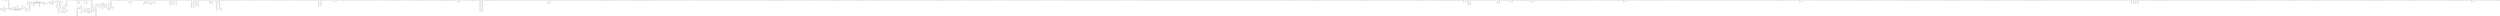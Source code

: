 digraph adj {
graph [k=96]
edge [d=-95]
"12+" [l=120]
"12-" [l=120]
"23+" [l=142]
"23-" [l=142]
"26+" [l=1054]
"26-" [l=1054]
"51+" [l=119]
"51-" [l=119]
"70+" [l=103]
"70-" [l=103]
"112+" [l=4288]
"112-" [l=4288]
"125+" [l=110]
"125-" [l=110]
"136+" [l=8769]
"136-" [l=8769]
"155+" [l=7891]
"155-" [l=7891]
"166+" [l=507]
"166-" [l=507]
"205+" [l=177]
"205-" [l=177]
"207+" [l=161]
"207-" [l=161]
"232+" [l=153]
"232-" [l=153]
"233+" [l=172]
"233-" [l=172]
"237+" [l=13663]
"237-" [l=13663]
"241+" [l=132]
"241-" [l=132]
"267+" [l=2128]
"267-" [l=2128]
"292+" [l=1114]
"292-" [l=1114]
"321+" [l=182]
"321-" [l=182]
"339+" [l=3502]
"339-" [l=3502]
"360+" [l=128]
"360-" [l=128]
"361+" [l=191]
"361-" [l=191]
"363+" [l=217]
"363-" [l=217]
"367+" [l=129]
"367-" [l=129]
"402+" [l=104]
"402-" [l=104]
"419+" [l=128]
"419-" [l=128]
"437+" [l=1020]
"437-" [l=1020]
"445+" [l=11418]
"445-" [l=11418]
"455+" [l=4453]
"455-" [l=4453]
"473+" [l=2703]
"473-" [l=2703]
"476+" [l=2096]
"476-" [l=2096]
"488+" [l=188]
"488-" [l=188]
"500+" [l=143]
"500-" [l=143]
"507+" [l=3518]
"507-" [l=3518]
"516+" [l=172]
"516-" [l=172]
"519+" [l=1471]
"519-" [l=1471]
"530+" [l=205]
"530-" [l=205]
"532+" [l=234]
"532-" [l=234]
"559+" [l=1776]
"559-" [l=1776]
"574+" [l=3495]
"574-" [l=3495]
"578+" [l=217]
"578-" [l=217]
"586+" [l=191]
"586-" [l=191]
"602+" [l=113]
"602-" [l=113]
"613+" [l=172]
"613-" [l=172]
"626+" [l=228]
"626-" [l=228]
"632+" [l=163]
"632-" [l=163]
"634+" [l=126]
"634-" [l=126]
"658+" [l=310]
"658-" [l=310]
"785+" [l=175]
"785-" [l=175]
"790+" [l=3666]
"790-" [l=3666]
"799+" [l=103]
"799-" [l=103]
"801+" [l=100]
"801-" [l=100]
"811+" [l=117]
"811-" [l=117]
"825+" [l=118]
"825-" [l=118]
"838+" [l=191]
"838-" [l=191]
"841+" [l=132]
"841-" [l=132]
"846+" [l=189]
"846-" [l=189]
"851+" [l=1916]
"851-" [l=1916]
"889+" [l=191]
"889-" [l=191]
"899+" [l=191]
"899-" [l=191]
"920+" [l=133]
"920-" [l=133]
"921+" [l=191]
"921-" [l=191]
"926+" [l=159]
"926-" [l=159]
"942+" [l=179]
"942-" [l=179]
"944+" [l=314]
"944-" [l=314]
"958+" [l=100]
"958-" [l=100]
"970+" [l=155]
"970-" [l=155]
"986+" [l=245]
"986-" [l=245]
"1043+" [l=141]
"1043-" [l=141]
"1044+" [l=191]
"1044-" [l=191]
"1046+" [l=192]
"1046-" [l=192]
"1059+" [l=150]
"1059-" [l=150]
"1080+" [l=101]
"1080-" [l=101]
"1086+" [l=177]
"1086-" [l=177]
"1097+" [l=151]
"1097-" [l=151]
"1109+" [l=124]
"1109-" [l=124]
"1113+" [l=160]
"1113-" [l=160]
"1128+" [l=140]
"1128-" [l=140]
"1138+" [l=473]
"1138-" [l=473]
"1175+" [l=167]
"1175-" [l=167]
"1192+" [l=191]
"1192-" [l=191]
"1202+" [l=113]
"1202-" [l=113]
"1203+" [l=116]
"1203-" [l=116]
"1208+" [l=165]
"1208-" [l=165]
"1212+" [l=109]
"1212-" [l=109]
"1223+" [l=132]
"1223-" [l=132]
"1231+" [l=191]
"1231-" [l=191]
"1270+" [l=100]
"1270-" [l=100]
"1278+" [l=191]
"1278-" [l=191]
"1287+" [l=299]
"1287-" [l=299]
"1370+" [l=125]
"1370-" [l=125]
"1372+" [l=188]
"1372-" [l=188]
"1383+" [l=191]
"1383-" [l=191]
"1404+" [l=147]
"1404-" [l=147]
"1407+" [l=191]
"1407-" [l=191]
"1410+" [l=189]
"1410-" [l=189]
"1426+" [l=133]
"1426-" [l=133]
"1472+" [l=187]
"1472-" [l=187]
"1491+" [l=276]
"1491-" [l=276]
"1505+" [l=2829]
"1505-" [l=2829]
"1527+" [l=190]
"1527-" [l=190]
"1559+" [l=2154]
"1559-" [l=2154]
"1584+" [l=191]
"1584-" [l=191]
"1603+" [l=191]
"1603-" [l=191]
"1611+" [l=146]
"1611-" [l=146]
"1617+" [l=191]
"1617-" [l=191]
"1634+" [l=261]
"1634-" [l=261]
"1659+" [l=251]
"1659-" [l=251]
"1678+" [l=125]
"1678-" [l=125]
"1682+" [l=237]
"1682-" [l=237]
"1699+" [l=191]
"1699-" [l=191]
"1721+" [l=113]
"1721-" [l=113]
"1726+" [l=191]
"1726-" [l=191]
"1741+" [l=184]
"1741-" [l=184]
"1769+" [l=191]
"1769-" [l=191]
"1778+" [l=101]
"1778-" [l=101]
"1802+" [l=191]
"1802-" [l=191]
"1803+" [l=185]
"1803-" [l=185]
"1887+" [l=533]
"1887-" [l=533]
"1949+" [l=312]
"1949-" [l=312]
"1954+" [l=122]
"1954-" [l=122]
"1970+" [l=107]
"1970-" [l=107]
"1991+" [l=191]
"1991-" [l=191]
"2059+" [l=197]
"2059-" [l=197]
"2091+" [l=1569]
"2091-" [l=1569]
"2134+" [l=190]
"2134-" [l=190]
"2154+" [l=165]
"2154-" [l=165]
"2160+" [l=117]
"2160-" [l=117]
"2170+" [l=191]
"2170-" [l=191]
"2201+" [l=125]
"2201-" [l=125]
"2204+" [l=167]
"2204-" [l=167]
"2262+" [l=114]
"2262-" [l=114]
"2265+" [l=1049]
"2265-" [l=1049]
"2392+" [l=107]
"2392-" [l=107]
"2398+" [l=119]
"2398-" [l=119]
"2411+" [l=191]
"2411-" [l=191]
"2482+" [l=108]
"2482-" [l=108]
"2483+" [l=132]
"2483-" [l=132]
"2491+" [l=268]
"2491-" [l=268]
"2500+" [l=191]
"2500-" [l=191]
"2511+" [l=155]
"2511-" [l=155]
"2533+" [l=117]
"2533-" [l=117]
"2579+" [l=145]
"2579-" [l=145]
"2625+" [l=194]
"2625-" [l=194]
"2694+" [l=187]
"2694-" [l=187]
"2704+" [l=115]
"2704-" [l=115]
"2752+" [l=138]
"2752-" [l=138]
"2753+" [l=185]
"2753-" [l=185]
"2826+" [l=191]
"2826-" [l=191]
"2861+" [l=112]
"2861-" [l=112]
"2898+" [l=115]
"2898-" [l=115]
"2908+" [l=191]
"2908-" [l=191]
"2910+" [l=189]
"2910-" [l=189]
"2995+" [l=152]
"2995-" [l=152]
"3050+" [l=1178]
"3050-" [l=1178]
"3078+" [l=191]
"3078-" [l=191]
"3083+" [l=191]
"3083-" [l=191]
"3092+" [l=252]
"3092-" [l=252]
"3112+" [l=1328]
"3112-" [l=1328]
"3228+" [l=191]
"3228-" [l=191]
"3236+" [l=191]
"3236-" [l=191]
"3237+" [l=191]
"3237-" [l=191]
"3320+" [l=212]
"3320-" [l=212]
"3340+" [l=191]
"3340-" [l=191]
"3343+" [l=491]
"3343-" [l=491]
"3368+" [l=183]
"3368-" [l=183]
"3400+" [l=141]
"3400-" [l=141]
"3442+" [l=191]
"3442-" [l=191]
"3529+" [l=191]
"3529-" [l=191]
"3658+" [l=188]
"3658-" [l=188]
"3703+" [l=164]
"3703-" [l=164]
"3724+" [l=262]
"3724-" [l=262]
"3774+" [l=151]
"3774-" [l=151]
"3818+" [l=240]
"3818-" [l=240]
"3874+" [l=113]
"3874-" [l=113]
"4000+" [l=190]
"4000-" [l=190]
"4018+" [l=191]
"4018-" [l=191]
"4019+" [l=270]
"4019-" [l=270]
"4030+" [l=188]
"4030-" [l=188]
"4039+" [l=191]
"4039-" [l=191]
"4040+" [l=896]
"4040-" [l=896]
"4071+" [l=191]
"4071-" [l=191]
"4099+" [l=191]
"4099-" [l=191]
"4125+" [l=125]
"4125-" [l=125]
"4223+" [l=635]
"4223-" [l=635]
"4317+" [l=191]
"4317-" [l=191]
"4381+" [l=191]
"4381-" [l=191]
"4411+" [l=191]
"4411-" [l=191]
"4424+" [l=145]
"4424-" [l=145]
"4451+" [l=1391]
"4451-" [l=1391]
"4541+" [l=191]
"4541-" [l=191]
"4543+" [l=189]
"4543-" [l=189]
"4610+" [l=154]
"4610-" [l=154]
"4780+" [l=290]
"4780-" [l=290]
"4811+" [l=125]
"4811-" [l=125]
"4913+" [l=214]
"4913-" [l=214]
"4932+" [l=171]
"4932-" [l=171]
"4949+" [l=168]
"4949-" [l=168]
"4978+" [l=191]
"4978-" [l=191]
"5030+" [l=210]
"5030-" [l=210]
"5042+" [l=158]
"5042-" [l=158]
"5084+" [l=188]
"5084-" [l=188]
"5123+" [l=164]
"5123-" [l=164]
"5165+" [l=191]
"5165-" [l=191]
"5226+" [l=703]
"5226-" [l=703]
"5501+" [l=191]
"5501-" [l=191]
"5515+" [l=1092]
"5515-" [l=1092]
"5530+" [l=191]
"5530-" [l=191]
"5546+" [l=155]
"5546-" [l=155]
"5746+" [l=191]
"5746-" [l=191]
"5749+" [l=127]
"5749-" [l=127]
"5881+" [l=191]
"5881-" [l=191]
"5927+" [l=160]
"5927-" [l=160]
"5980+" [l=191]
"5980-" [l=191]
"6368+" [l=191]
"6368-" [l=191]
"6435+" [l=191]
"6435-" [l=191]
"6529+" [l=191]
"6529-" [l=191]
"6543+" [l=191]
"6543-" [l=191]
"6550+" [l=183]
"6550-" [l=183]
"6701+" [l=263]
"6701-" [l=263]
"6706+" [l=643]
"6706-" [l=643]
"6732+" [l=110]
"6732-" [l=110]
"6781+" [l=191]
"6781-" [l=191]
"6789+" [l=152]
"6789-" [l=152]
"6818+" [l=189]
"6818-" [l=189]
"6956+" [l=159]
"6956-" [l=159]
"7038+" [l=181]
"7038-" [l=181]
"7060+" [l=476]
"7060-" [l=476]
"7121+" [l=121]
"7121-" [l=121]
"7143+" [l=191]
"7143-" [l=191]
"7237+" [l=281]
"7237-" [l=281]
"7240+" [l=191]
"7240-" [l=191]
"7340+" [l=191]
"7340-" [l=191]
"7402+" [l=191]
"7402-" [l=191]
"7408+" [l=191]
"7408-" [l=191]
"7444+" [l=399]
"7444-" [l=399]
"7521+" [l=189]
"7521-" [l=189]
"7564+" [l=191]
"7564-" [l=191]
"7611+" [l=113]
"7611-" [l=113]
"7893+" [l=191]
"7893-" [l=191]
"7968+" [l=191]
"7968-" [l=191]
"7988+" [l=147]
"7988-" [l=147]
"7997+" [l=481]
"7997-" [l=481]
"8027+" [l=191]
"8027-" [l=191]
"8045+" [l=191]
"8045-" [l=191]
"8086+" [l=634]
"8086-" [l=634]
"8100+" [l=191]
"8100-" [l=191]
"8200+" [l=357]
"8200-" [l=357]
"8225+" [l=191]
"8225-" [l=191]
"8243+" [l=191]
"8243-" [l=191]
"8256+" [l=351]
"8256-" [l=351]
"8336+" [l=269]
"8336-" [l=269]
"8387+" [l=191]
"8387-" [l=191]
"8661+" [l=641]
"8661-" [l=641]
"8674+" [l=159]
"8674-" [l=159]
"8720+" [l=191]
"8720-" [l=191]
"8735+" [l=191]
"8735-" [l=191]
"8774+" [l=191]
"8774-" [l=191]
"8804+" [l=191]
"8804-" [l=191]
"8812+" [l=180]
"8812-" [l=180]
"8998+" [l=191]
"8998-" [l=191]
"9072+" [l=191]
"9072-" [l=191]
"9103+" [l=191]
"9103-" [l=191]
"9128+" [l=191]
"9128-" [l=191]
"9210+" [l=190]
"9210-" [l=190]
"9235+" [l=191]
"9235-" [l=191]
"9337+" [l=191]
"9337-" [l=191]
"9463+" [l=242]
"9463-" [l=242]
"9487+" [l=149]
"9487-" [l=149]
"9560+" [l=250]
"9560-" [l=250]
"9574+" [l=191]
"9574-" [l=191]
"9597+" [l=191]
"9597-" [l=191]
"9644+" [l=116]
"9644-" [l=116]
"9665+" [l=191]
"9665-" [l=191]
"9677+" [l=180]
"9677-" [l=180]
"9720+" [l=157]
"9720-" [l=157]
"9775+" [l=157]
"9775-" [l=157]
"9951+" [l=193]
"9951-" [l=193]
"9967+" [l=361]
"9967-" [l=361]
"9972+" [l=191]
"9972-" [l=191]
"10090+" [l=305]
"10090-" [l=305]
"10114+" [l=268]
"10114-" [l=268]
"10202+" [l=191]
"10202-" [l=191]
"10228+" [l=191]
"10228-" [l=191]
"10241+" [l=191]
"10241-" [l=191]
"10256+" [l=191]
"10256-" [l=191]
"10299+" [l=134]
"10299-" [l=134]
"10339+" [l=191]
"10339-" [l=191]
"10384+" [l=191]
"10384-" [l=191]
"10402+" [l=186]
"10402-" [l=186]
"10548+" [l=106]
"10548-" [l=106]
"10735+" [l=191]
"10735-" [l=191]
"10766+" [l=191]
"10766-" [l=191]
"10889+" [l=151]
"10889-" [l=151]
"10966+" [l=114]
"10966-" [l=114]
"10967+" [l=197]
"10967-" [l=197]
"11056+" [l=191]
"11056-" [l=191]
"11064+" [l=191]
"11064-" [l=191]
"11178+" [l=191]
"11178-" [l=191]
"11185+" [l=189]
"11185-" [l=189]
"11196+" [l=142]
"11196-" [l=142]
"11209+" [l=191]
"11209-" [l=191]
"11254+" [l=191]
"11254-" [l=191]
"11289+" [l=191]
"11289-" [l=191]
"11301+" [l=191]
"11301-" [l=191]
"11312+" [l=144]
"11312-" [l=144]
"11381+" [l=213]
"11381-" [l=213]
"11419+" [l=179]
"11419-" [l=179]
"11445+" [l=114]
"11445-" [l=114]
"11467+" [l=198]
"11467-" [l=198]
"11490+" [l=191]
"11490-" [l=191]
"11519+" [l=178]
"11519-" [l=178]
"11538+" [l=191]
"11538-" [l=191]
"11688+" [l=191]
"11688-" [l=191]
"11731+" [l=201]
"11731-" [l=201]
"11736+" [l=139]
"11736-" [l=139]
"11745+" [l=191]
"11745-" [l=191]
"11831+" [l=182]
"11831-" [l=182]
"11870+" [l=143]
"11870-" [l=143]
"12071+" [l=112]
"12071-" [l=112]
"12106+" [l=151]
"12106-" [l=151]
"12109+" [l=154]
"12109-" [l=154]
"12117+" [l=191]
"12117-" [l=191]
"12120+" [l=191]
"12120-" [l=191]
"12125+" [l=125]
"12125-" [l=125]
"12160+" [l=105]
"12160-" [l=105]
"12181+" [l=372]
"12181-" [l=372]
"12208+" [l=191]
"12208-" [l=191]
"12223+" [l=166]
"12223-" [l=166]
"12281+" [l=121]
"12281-" [l=121]
"12315+" [l=308]
"12315-" [l=308]
"12458+" [l=184]
"12458-" [l=184]
"12523+" [l=191]
"12523-" [l=191]
"12540+" [l=107]
"12540-" [l=107]
"12604+" [l=191]
"12604-" [l=191]
"12724+" [l=191]
"12724-" [l=191]
"12743+" [l=120]
"12743-" [l=120]
"12779+" [l=110]
"12779-" [l=110]
"12782+" [l=191]
"12782-" [l=191]
"12817+" [l=129]
"12817-" [l=129]
"12948+" [l=191]
"12948-" [l=191]
"12972+" [l=131]
"12972-" [l=131]
"12991+" [l=132]
"12991-" [l=132]
"12996+" [l=132]
"12996-" [l=132]
"13005+" [l=203]
"13005-" [l=203]
"13048+" [l=191]
"13048-" [l=191]
"13061+" [l=191]
"13061-" [l=191]
"13075+" [l=158]
"13075-" [l=158]
"13090+" [l=191]
"13090-" [l=191]
"13103+" [l=141]
"13103-" [l=141]
"13106+" [l=165]
"13106-" [l=165]
"13109+" [l=145]
"13109-" [l=145]
"13117+" [l=191]
"13117-" [l=191]
"13120+" [l=148]
"13120-" [l=148]
"13126+" [l=127]
"13126-" [l=127]
"13127+" [l=174]
"13127-" [l=174]
"13132+" [l=191]
"13132-" [l=191]
"13187+" [l=141]
"13187-" [l=141]
"13192+" [l=126]
"13192-" [l=126]
"13200+" [l=106]
"13200-" [l=106]
"13202+" [l=124]
"13202-" [l=124]
"13218+" [l=100]
"13218-" [l=100]
"13263+" [l=151]
"13263-" [l=151]
"13276+" [l=132]
"13276-" [l=132]
"13278+" [l=155]
"13278-" [l=155]
"13281+" [l=183]
"13281-" [l=183]
"13292+" [l=127]
"13292-" [l=127]
"13295+" [l=110]
"13295-" [l=110]
"13302+" [l=105]
"13302-" [l=105]
"13310+" [l=191]
"13310-" [l=191]
"13313+" [l=191]
"13313-" [l=191]
"13316+" [l=191]
"13316-" [l=191]
"13318+" [l=167]
"13318-" [l=167]
"13324+" [l=186]
"13324-" [l=186]
"13328+" [l=191]
"13328-" [l=191]
"13344+" [l=191]
"13344-" [l=191]
"13346+" [l=127]
"13346-" [l=127]
"13355+" [l=191]
"13355-" [l=191]
"13367+" [l=163]
"13367-" [l=163]
"13374+" [l=105]
"13374-" [l=105]
"13377+" [l=126]
"13377-" [l=126]
"13378+" [l=191]
"13378-" [l=191]
"13391+" [l=191]
"13391-" [l=191]
"13398+" [l=143]
"13398-" [l=143]
"13426+" [l=102]
"13426-" [l=102]
"13432+" [l=163]
"13432-" [l=163]
"13433+" [l=119]
"13433-" [l=119]
"13434+" [l=120]
"13434-" [l=120]
"13438+" [l=174]
"13438-" [l=174]
"13462+" [l=112]
"13462-" [l=112]
"13466+" [l=117]
"13466-" [l=117]
"13469+" [l=148]
"13469-" [l=148]
"13474+" [l=152]
"13474-" [l=152]
"13492+" [l=181]
"13492-" [l=181]
"13495+" [l=125]
"13495-" [l=125]
"13510+" [l=143]
"13510-" [l=143]
"13513+" [l=113]
"13513-" [l=113]
"13516+" [l=152]
"13516-" [l=152]
"13517+" [l=158]
"13517-" [l=158]
"13519+" [l=134]
"13519-" [l=134]
"13524+" [l=115]
"13524-" [l=115]
"13547+" [l=125]
"13547-" [l=125]
"13549+" [l=129]
"13549-" [l=129]
"13557+" [l=109]
"13557-" [l=109]
"13577+" [l=147]
"13577-" [l=147]
"13578+" [l=114]
"13578-" [l=114]
"13579+" [l=113]
"13579-" [l=113]
"13583+" [l=100]
"13583-" [l=100]
"13586+" [l=137]
"13586-" [l=137]
"13591+" [l=133]
"13591-" [l=133]
"13592+" [l=126]
"13592-" [l=126]
"13597+" [l=142]
"13597-" [l=142]
"13598+" [l=136]
"13598-" [l=136]
"13608+" [l=104]
"13608-" [l=104]
"13609+" [l=103]
"13609-" [l=103]
"13616+" [l=127]
"13616-" [l=127]
"13626+" [l=127]
"13626-" [l=127]
"13677+" [l=35797]
"13677-" [l=35797]
"13680+" [l=133]
"13680-" [l=133]
"13685+" [l=28617]
"13685-" [l=28617]
"13686+" [l=302]
"13686-" [l=302]
"13687+" [l=548]
"13687-" [l=548]
"13695+" [l=13620]
"13695-" [l=13620]
"13711+" [l=13410]
"13711-" [l=13410]
"13712+" [l=11134]
"13712-" [l=11134]
"13713+" [l=19888]
"13713-" [l=19888]
"13717+" [l=160]
"13717-" [l=160]
"13718+" [l=330]
"13718-" [l=330]
"13724+" [l=12137]
"13724-" [l=12137]
"13727+" [l=565]
"13727-" [l=565]
"13749+" [l=7379]
"13749-" [l=7379]
"13750+" [l=5381]
"13750-" [l=5381]
"13756+" [l=7955]
"13756-" [l=7955]
"13776+" [l=240]
"13776-" [l=240]
"13784+" [l=826]
"13784-" [l=826]
"13796+" [l=132]
"13796-" [l=132]
"13810+" [l=612]
"13810-" [l=612]
"13813+" [l=289]
"13813-" [l=289]
"13817+" [l=1808]
"13817-" [l=1808]
"13826+" [l=4362]
"13826-" [l=4362]
"13827+" [l=299]
"13827-" [l=299]
"13838+" [l=206]
"13838-" [l=206]
"13844+" [l=1733]
"13844-" [l=1733]
"13868+" [l=146]
"13868-" [l=146]
"13875+" [l=144]
"13875-" [l=144]
"13876+" [l=146]
"13876-" [l=146]
"13880+" [l=3662]
"13880-" [l=3662]
"13898+" [l=158]
"13898-" [l=158]
"13900+" [l=191]
"13900-" [l=191]
"13904+" [l=2385]
"13904-" [l=2385]
"13926+" [l=1926]
"13926-" [l=1926]
"13930+" [l=223]
"13930-" [l=223]
"13931+" [l=14674]
"13931-" [l=14674]
"13936+" [l=125]
"13936-" [l=125]
"13942+" [l=3726]
"13942-" [l=3726]
"13947+" [l=1191]
"13947-" [l=1191]
"13949+" [l=1388]
"13949-" [l=1388]
"13966+" [l=268]
"13966-" [l=268]
"13967+" [l=158]
"13967-" [l=158]
"13968+" [l=1243]
"13968-" [l=1243]
"13970+" [l=236]
"13970-" [l=236]
"13973+" [l=1864]
"13973-" [l=1864]
"13979+" [l=3038]
"13979-" [l=3038]
"13986+" [l=180]
"13986-" [l=180]
"13987+" [l=768]
"13987-" [l=768]
"14006+" [l=2343]
"14006-" [l=2343]
"14014+" [l=3181]
"14014-" [l=3181]
"14021+" [l=1935]
"14021-" [l=1935]
"14040+" [l=8336]
"14040-" [l=8336]
"14057+" [l=1651]
"14057-" [l=1651]
"14061+" [l=3859]
"14061-" [l=3859]
"14072+" [l=437]
"14072-" [l=437]
"14082+" [l=3917]
"14082-" [l=3917]
"14096+" [l=1914]
"14096-" [l=1914]
"14099+" [l=915]
"14099-" [l=915]
"14106+" [l=4258]
"14106-" [l=4258]
"14107+" [l=728]
"14107-" [l=728]
"14118+" [l=128]
"14118-" [l=128]
"14130+" [l=258]
"14130-" [l=258]
"14152+" [l=1225]
"14152-" [l=1225]
"14169+" [l=3633]
"14169-" [l=3633]
"14171+" [l=4360]
"14171-" [l=4360]
"14180+" [l=2041]
"14180-" [l=2041]
"14187+" [l=1490]
"14187-" [l=1490]
"14197+" [l=17663]
"14197-" [l=17663]
"14202+" [l=2808]
"14202-" [l=2808]
"14213+" [l=4294]
"14213-" [l=4294]
"14218+" [l=21148]
"14218-" [l=21148]
"14232+" [l=1118]
"14232-" [l=1118]
"14262+" [l=214]
"14262-" [l=214]
"14266+" [l=2679]
"14266-" [l=2679]
"14283+" [l=1726]
"14283-" [l=1726]
"14295+" [l=3527]
"14295-" [l=3527]
"14337+" [l=854]
"14337-" [l=854]
"14342+" [l=1001]
"14342-" [l=1001]
"14346+" [l=964]
"14346-" [l=964]
"14360+" [l=2486]
"14360-" [l=2486]
"14372+" [l=297]
"14372-" [l=297]
"14387+" [l=8531]
"14387-" [l=8531]
"14388+" [l=413]
"14388-" [l=413]
"14405+" [l=1693]
"14405-" [l=1693]
"14439+" [l=1152]
"14439-" [l=1152]
"14461+" [l=849]
"14461-" [l=849]
"14490+" [l=147]
"14490-" [l=147]
"14493+" [l=2436]
"14493-" [l=2436]
"14499+" [l=3125]
"14499-" [l=3125]
"14507+" [l=4230]
"14507-" [l=4230]
"14508+" [l=3019]
"14508-" [l=3019]
"14514+" [l=6930]
"14514-" [l=6930]
"14562+" [l=2211]
"14562-" [l=2211]
"14569+" [l=942]
"14569-" [l=942]
"14574+" [l=221]
"14574-" [l=221]
"14582+" [l=3755]
"14582-" [l=3755]
"14597+" [l=13376]
"14597-" [l=13376]
"14599+" [l=1644]
"14599-" [l=1644]
"14606+" [l=3518]
"14606-" [l=3518]
"14678+" [l=2464]
"14678-" [l=2464]
"14693+" [l=1560]
"14693-" [l=1560]
"14703+" [l=191]
"14703-" [l=191]
"14708+" [l=2601]
"14708-" [l=2601]
"14715+" [l=1833]
"14715-" [l=1833]
"14717+" [l=1603]
"14717-" [l=1603]
"14732+" [l=2561]
"14732-" [l=2561]
"14749+" [l=2537]
"14749-" [l=2537]
"14751+" [l=113]
"14751-" [l=113]
"14756+" [l=1751]
"14756-" [l=1751]
"14777+" [l=2263]
"14777-" [l=2263]
"14802+" [l=5530]
"14802-" [l=5530]
"14814+" [l=1141]
"14814-" [l=1141]
"14824+" [l=3189]
"14824-" [l=3189]
"14861+" [l=1497]
"14861-" [l=1497]
"14874+" [l=583]
"14874-" [l=583]
"14875+" [l=1070]
"14875-" [l=1070]
"14883+" [l=1895]
"14883-" [l=1895]
"14893+" [l=1209]
"14893-" [l=1209]
"14908+" [l=1050]
"14908-" [l=1050]
"14909+" [l=1749]
"14909-" [l=1749]
"14910+" [l=1800]
"14910-" [l=1800]
"14922+" [l=1417]
"14922-" [l=1417]
"14925+" [l=2555]
"14925-" [l=2555]
"14927+" [l=1452]
"14927-" [l=1452]
"14932+" [l=623]
"14932-" [l=623]
"14967+" [l=1539]
"14967-" [l=1539]
"14983+" [l=1964]
"14983-" [l=1964]
"14989+" [l=3037]
"14989-" [l=3037]
"15019+" [l=2301]
"15019-" [l=2301]
"15036+" [l=2700]
"15036-" [l=2700]
"15052+" [l=2796]
"15052-" [l=2796]
"15069+" [l=1344]
"15069-" [l=1344]
"15108+" [l=3015]
"15108-" [l=3015]
"15149+" [l=896]
"15149-" [l=896]
"15177+" [l=1992]
"15177-" [l=1992]
"15188+" [l=1156]
"15188-" [l=1156]
"15208+" [l=999]
"15208-" [l=999]
"15282+" [l=7518]
"15282-" [l=7518]
"15310+" [l=1853]
"15310-" [l=1853]
"15342+" [l=588]
"15342-" [l=588]
"15350+" [l=1858]
"15350-" [l=1858]
"15353+" [l=1473]
"15353-" [l=1473]
"15373+" [l=1210]
"15373-" [l=1210]
"15453+" [l=802]
"15453-" [l=802]
"15472+" [l=3367]
"15472-" [l=3367]
"15519+" [l=799]
"15519-" [l=799]
"15520+" [l=3204]
"15520-" [l=3204]
"15571+" [l=1929]
"15571-" [l=1929]
"15585+" [l=105]
"15585-" [l=105]
"15586+" [l=1117]
"15586-" [l=1117]
"15657+" [l=714]
"15657-" [l=714]
"15673+" [l=628]
"15673-" [l=628]
"15694+" [l=371]
"15694-" [l=371]
"15718+" [l=985]
"15718-" [l=985]
"15723+" [l=2405]
"15723-" [l=2405]
"15784+" [l=2934]
"15784-" [l=2934]
"15791+" [l=2976]
"15791-" [l=2976]
"15799+" [l=733]
"15799-" [l=733]
"15850+" [l=110]
"15850-" [l=110]
"15900+" [l=6153]
"15900-" [l=6153]
"15940+" [l=795]
"15940-" [l=795]
"15962+" [l=3251]
"15962-" [l=3251]
"15977+" [l=167]
"15977-" [l=167]
"15988+" [l=882]
"15988-" [l=882]
"16018+" [l=331]
"16018-" [l=331]
"16027+" [l=3472]
"16027-" [l=3472]
"16082+" [l=2265]
"16082-" [l=2265]
"16098+" [l=355]
"16098-" [l=355]
"16111+" [l=1081]
"16111-" [l=1081]
"16169+" [l=1339]
"16169-" [l=1339]
"16181+" [l=395]
"16181-" [l=395]
"16202+" [l=9719]
"16202-" [l=9719]
"16221+" [l=384]
"16221-" [l=384]
"16241+" [l=1874]
"16241-" [l=1874]
"16260+" [l=116]
"16260-" [l=116]
"16261+" [l=128]
"16261-" [l=128]
"16263+" [l=176]
"16263-" [l=176]
"16265+" [l=154]
"16265-" [l=154]
"16269+" [l=100]
"16269-" [l=100]
"16275+" [l=118]
"16275-" [l=118]
"16278+" [l=1961]
"16278-" [l=1961]
"16279+" [l=101]
"16279-" [l=101]
"16281+" [l=10139]
"16281-" [l=10139]
"16284+" [l=108]
"16284-" [l=108]
"16286+" [l=119]
"16286-" [l=119]
"16287+" [l=204]
"16287-" [l=204]
"16289+" [l=22772]
"16289-" [l=22772]
"16290+" [l=64204]
"16290-" [l=64204]
"16291+" [l=20190]
"16291-" [l=20190]
"16293+" [l=3628]
"16293-" [l=3628]
"16294+" [l=20237]
"16294-" [l=20237]
"16296+" [l=46562]
"16296-" [l=46562]
"16297+" [l=34081]
"16297-" [l=34081]
"16302+" [l=62299]
"16302-" [l=62299]
"16304+" [l=59908]
"16304-" [l=59908]
"16305+" [l=32551]
"16305-" [l=32551]
"16309+" [l=11375]
"16309-" [l=11375]
"16310+" [l=14795]
"16310-" [l=14795]
"16311+" [l=29895]
"16311-" [l=29895]
"16312+" [l=29684]
"16312-" [l=29684]
"16313+" [l=36723]
"16313-" [l=36723]
"16315+" [l=4201]
"16315-" [l=4201]
"16316+" [l=36149]
"16316-" [l=36149]
"16318+" [l=36556]
"16318-" [l=36556]
"16319+" [l=23826]
"16319-" [l=23826]
"16326+" [l=54679]
"16326-" [l=54679]
"16327+" [l=27889]
"16327-" [l=27889]
"16329+" [l=5737]
"16329-" [l=5737]
"16330+" [l=9325]
"16330-" [l=9325]
"16333+" [l=76866]
"16333-" [l=76866]
"16334+" [l=18214]
"16334-" [l=18214]
"16339+" [l=22439]
"16339-" [l=22439]
"16343+" [l=40348]
"16343-" [l=40348]
"16344+" [l=219]
"16344-" [l=219]
"16348+" [l=16238]
"16348-" [l=16238]
"16350+" [l=6424]
"16350-" [l=6424]
"16351+" [l=3278]
"16351-" [l=3278]
"16353+" [l=13131]
"16353-" [l=13131]
"16360+" [l=941]
"16360-" [l=941]
"16365+" [l=24085]
"16365-" [l=24085]
"16370+" [l=928]
"16370-" [l=928]
"16372+" [l=68696]
"16372-" [l=68696]
"16374+" [l=16211]
"16374-" [l=16211]
"16378+" [l=35933]
"16378-" [l=35933]
"16382+" [l=10343]
"16382-" [l=10343]
"16383+" [l=34184]
"16383-" [l=34184]
"16388+" [l=932]
"16388-" [l=932]
"16390+" [l=619]
"16390-" [l=619]
"16391+" [l=892]
"16391-" [l=892]
"16392+" [l=254]
"16392-" [l=254]
"16393+" [l=67243]
"16393-" [l=67243]
"16394+" [l=1860]
"16394-" [l=1860]
"16396+" [l=52170]
"16396-" [l=52170]
"16399+" [l=18082]
"16399-" [l=18082]
"16400+" [l=5936]
"16400-" [l=5936]
"16406+" [l=191]
"16406-" [l=191]
"16408+" [l=191]
"16408-" [l=191]
"16412+" [l=191]
"16412-" [l=191]
"16414+" [l=191]
"16414-" [l=191]
"16418+" [l=191]
"16418-" [l=191]
"16421+" [l=191]
"16421-" [l=191]
"16423+" [l=191]
"16423-" [l=191]
"16426+" [l=191]
"16426-" [l=191]
"16427+" [l=191]
"16427-" [l=191]
"16430+" [l=191]
"16430-" [l=191]
"16431+" [l=191]
"16431-" [l=191]
"16446+" [l=191]
"16446-" [l=191]
"16447+" [l=191]
"16447-" [l=191]
"16448+" [l=191]
"16448-" [l=191]
"16452+" [l=191]
"16452-" [l=191]
"16454+" [l=191]
"16454-" [l=191]
"16460+" [l=191]
"16460-" [l=191]
"16463+" [l=191]
"16463-" [l=191]
"16464+" [l=191]
"16464-" [l=191]
"16469+" [l=191]
"16469-" [l=191]
"16470+" [l=191]
"16470-" [l=191]
"16471+" [l=191]
"16471-" [l=191]
"16472+" [l=191]
"16472-" [l=191]
"16474+" [l=191]
"16474-" [l=191]
"16476+" [l=191]
"16476-" [l=191]
"16477+" [l=191]
"16477-" [l=191]
"16481+" [l=191]
"16481-" [l=191]
"16483+" [l=191]
"16483-" [l=191]
"16485+" [l=191]
"16485-" [l=191]
"16486+" [l=191]
"16486-" [l=191]
"16489+" [l=191]
"16489-" [l=191]
"16497+" [l=191]
"16497-" [l=191]
"16502+" [l=191]
"16502-" [l=191]
"16505+" [l=191]
"16505-" [l=191]
"16509+" [l=191]
"16509-" [l=191]
"16512+" [l=191]
"16512-" [l=191]
"16513+" [l=191]
"16513-" [l=191]
"16514+" [l=191]
"16514-" [l=191]
"16516+" [l=191]
"16516-" [l=191]
"16518+" [l=191]
"16518-" [l=191]
"16527+" [l=191]
"16527-" [l=191]
"16531+" [l=191]
"16531-" [l=191]
"16537+" [l=3105]
"16537-" [l=3105]
"16538+" [l=6680]
"16538-" [l=6680]
"16540+" [l=17342]
"16540-" [l=17342]
"16541+" [l=5500]
"16541-" [l=5500]
"16542+" [l=2786]
"16542-" [l=2786]
"16544+" [l=34254]
"16544-" [l=34254]
"16545+" [l=11906]
"16545-" [l=11906]
"16546+" [l=4763]
"16546-" [l=4763]
"16547+" [l=6547]
"16547-" [l=6547]
"16548+" [l=2310]
"16548-" [l=2310]
"16549+" [l=32920]
"16549-" [l=32920]
"16551+" [l=1749]
"16551-" [l=1749]
"16553+" [l=6324]
"16553-" [l=6324]
"16554+" [l=11480]
"16554-" [l=11480]
"16555+" [l=1974]
"16555-" [l=1974]
"16556+" [l=1967]
"16556-" [l=1967]
"16557+" [l=3572]
"16557-" [l=3572]
"16561+" [l=3725]
"16561-" [l=3725]
"16562+" [l=7997]
"16562-" [l=7997]
"16572+" [l=3425]
"16572-" [l=3425]
"16573+" [l=44625]
"16573-" [l=44625]
"16576+" [l=2099]
"16576-" [l=2099]
"16578+" [l=2273]
"16578-" [l=2273]
"16588+" [l=2111]
"16588-" [l=2111]
"16605+" [l=20821]
"16605-" [l=20821]
"16608+" [l=4169]
"16608-" [l=4169]
"16610+" [l=5313]
"16610-" [l=5313]
"16611+" [l=39831]
"16611-" [l=39831]
"16612+" [l=3281]
"16612-" [l=3281]
"16613+" [l=3789]
"16613-" [l=3789]
"16621+" [l=12741]
"16621-" [l=12741]
"16631+" [l=3677]
"16631-" [l=3677]
"16634+" [l=8304]
"16634-" [l=8304]
"16657+" [l=7719]
"16657-" [l=7719]
"16661+" [l=11198]
"16661-" [l=11198]
"16665+" [l=5994]
"16665-" [l=5994]
"16676+" [l=2775]
"16676-" [l=2775]
"16686+" [l=2157]
"16686-" [l=2157]
"16743+" [l=20042]
"16743-" [l=20042]
"16744+" [l=22506]
"16744-" [l=22506]
"16745+" [l=17122]
"16745-" [l=17122]
"16746+" [l=30537]
"16746-" [l=30537]
"16747+" [l=45868]
"16747-" [l=45868]
"16748+" [l=9906]
"16748-" [l=9906]
"16749+" [l=39301]
"16749-" [l=39301]
"16750+" [l=43516]
"16750-" [l=43516]
"16751+" [l=24978]
"16751-" [l=24978]
"16752+" [l=6392]
"16752-" [l=6392]
"16753+" [l=9299]
"16753-" [l=9299]
"16754+" [l=10905]
"16754-" [l=10905]
"16755+" [l=6753]
"16755-" [l=6753]
"16757+" [l=56900]
"16757-" [l=56900]
"16758+" [l=78499]
"16758-" [l=78499]
"16759+" [l=17370]
"16759-" [l=17370]
"16760+" [l=30358]
"16760-" [l=30358]
"16761+" [l=17442]
"16761-" [l=17442]
"16762+" [l=9840]
"16762-" [l=9840]
"16763+" [l=26776]
"16763-" [l=26776]
"16764+" [l=27091]
"16764-" [l=27091]
"16765+" [l=76985]
"16765-" [l=76985]
"16766+" [l=2333]
"16766-" [l=2333]
"16767+" [l=10084]
"16767-" [l=10084]
"16768+" [l=4732]
"16768-" [l=4732]
"16769+" [l=28453]
"16769-" [l=28453]
"16770+" [l=6824]
"16770-" [l=6824]
"16771+" [l=20881]
"16771-" [l=20881]
"16772+" [l=56417]
"16772-" [l=56417]
"16773+" [l=2888]
"16773-" [l=2888]
"16775+" [l=37457]
"16775-" [l=37457]
"16776+" [l=7948]
"16776-" [l=7948]
"16777+" [l=23135]
"16777-" [l=23135]
"16778+" [l=34975]
"16778-" [l=34975]
"16779+" [l=2039]
"16779-" [l=2039]
"16781+" [l=5192]
"16781-" [l=5192]
"16782+" [l=4453]
"16782-" [l=4453]
"16783+" [l=4574]
"16783-" [l=4574]
"26+" -> "2910-" [d=-93 e=0.0 n=79]
"51+" -> "13685+" [d=-93 e=0.0 n=24]
"51+" -> "16343+" [d=-93 e=0.0 n=25]
"136+" -> "1138-" [d=4 e=4.0 n=0]
"136-" -> "16605+" [d=6 e=6.0 n=0]
"155+" -> "16771-" [d=1 e=1.0 n=0]
"155-" -> "2059-" [d=-48 e=10.7 n=43]
"205+" -> "207+" [d=-81]
"205-" -> "232+"
"207-" -> "205-" [d=-81]
"232+" -> "233+"
"232+" -> "1043-"
"232-" -> "205+"
"233+" -> "1192+"
"233-" -> "232-"
"237-" -> "920+" [d=-95 e=0.0 n=54]
"267+" -> "3340+" [d=-95 e=0.0 n=79]
"267-" -> "3236-" [d=-95 e=0.0 n=57]
"292-" -> "16757+" [d=1 e=1.0 n=0]
"339+" -> "613+" [d=-68 e=8.9 n=63]
"339+" -> "785-" [d=-14 e=14.7 n=23]
"339-" -> "13986+" [d=-18 e=18.2 n=15]
"402-" -> "16554-" [d=-84 e=18.2 n=15]
"419+" -> "473-" [d=-91 e=0.0 n=47]
"419+" -> "16294-" [d=-53 e=0.0 n=50]
"419+" -> "16305+" [d=-53 e=0.0 n=49]
"419+" -> "16311-" [d=-93 e=0.0 n=65]
"419+" -> "16329+" [d=-93 e=0.0 n=51]
"419+" -> "16383-" [d=-53 e=0.0 n=43]
"419+" -> "16549-" [d=-93 e=0.0 n=35]
"419+" -> "16759-" [d=-93 e=0.0 n=41]
"445+" -> "16365+" [d=1 e=1.0 n=0]
"445-" -> "16538+" [d=-6498 e=6.2 n=130]
"455+" -> "16348+" [d=-84 e=7.6 n=87]
"455-" -> "16334-" [d=1 e=1.0 n=0]
"473+" -> "419-" [d=-91 e=0.0 n=47]
"473+" -> "825-" [d=-33 e=16.2 n=19]
"473+" -> "13967+" [d=-7 e=12.7 n=31]
"473-" -> "530+" [d=-60 e=0.0 n=58]
"476+" -> "16344+" [d=-79 e=8.0 n=78]
"476-" -> "16400+" [d=-63 e=11.4 n=38]
"507+" -> "16365-" [d=-44 e=9.1 n=60]
"507-" -> "16344+" [d=-41 e=9.8 n=52]
"519+" -> "626-" [d=-95 e=0.0 n=109]
"519-" -> "1682+" [d=-75 e=8.6 n=67]
"530+" -> "1175-"
"530-" -> "473+" [d=-60 e=0.0 n=58]
"559+" -> "2752+" [d=-95 e=0.0 n=18]
"559-" -> "2059-" [d=-18 e=13.6 n=27]
"574-" -> "838-" [d=-95 e=0.0 n=78]
"578-" -> "13724-" [d=-10 e=10.7 n=43]
"613-" -> "339-" [d=-68 e=8.9 n=63]
"613-" -> "16762+" [d=-53 e=7.7 n=83]
"626+" -> "519-" [d=-95 e=0.0 n=109]
"626+" -> "16773-" [d=-95 e=0.0 n=120]
"658+" -> "16573+" [d=-179 e=10.7 n=43]
"658-" -> "970-"
"785+" -> "339-" [d=-14 e=14.7 n=23]
"785+" -> "13750-" [d=-8 e=14.7 n=23]
"785+" -> "16762+" [d=-17 e=14.4 n=24]
"790+" -> "1617-" [d=-95 e=0.0 n=93]
"790-" -> "13776-" [d=-95 e=0.0 n=126]
"825+" -> "473-" [d=-33 e=16.2 n=19]
"825+" -> "16294-" [d=-7 e=15.0 n=22]
"825+" -> "16305+" [d=-61 e=17.1 n=17]
"825+" -> "16311-" [d=-54 e=14.7 n=23]
"825+" -> "16329+" [d=-14 e=13.1 n=29]
"825+" -> "16383-" [d=-22 e=15.0 n=22]
"825+" -> "16549-" [d=-44 e=14.4 n=24]
"838+" -> "574+" [d=-95 e=0.0 n=78]
"838-" -> "944+"
"841-" -> "16554+" [d=-95 e=0.0 n=18]
"851+" -> "16764+" [d=17 e=17.0 n=0]
"851-" -> "13712+" [d=1 e=1.0 n=0]
"889+" -> "16765-" [d=-3 e=14.1 n=25]
"920+" -> "16761+" [d=-37 e=0.0 n=54]
"920-" -> "237+" [d=-95 e=0.0 n=54]
"926+" -> "16329+" [d=-16 e=11.9 n=35]
"926+" -> "16383-" [d=5 e=14.7 n=23]
"942-" -> "13685+" [d=-43 e=10.7 n=43]
"942-" -> "16343+" [d=-50 e=10.7 n=43]
"942-" -> "16747-" [d=-28 e=9.6 n=54]
"942-" -> "16757-" [d=-27 e=9.7 n=53]
"944-" -> "838+"
"970+" -> "658+"
"986-" -> "16393-" [d=-43 e=15.8 n=20]
"1043+" -> "232-"
"1043-" -> "16296+" [d=-14 e=15.8 n=20]
"1046+" -> "16313-" [d=-95 e=0.0 n=66]
"1046-" -> "16291+" [d=-95 e=0.0 n=42]
"1138+" -> "136-" [d=4 e=4.0 n=0]
"1175+" -> "530-"
"1175+" -> "2753-"
"1192-" -> "233-"
"1278+" -> "13680+" [d=-68]
"1372+" -> "16278-" [d=-5 e=18.2 n=15]
"1372+" -> "16400-" [d=14 e=10.2 n=48]
"1407+" -> "16772-" [d=-42 e=5.3 n=179]
"1407-" -> "13680-"
"1472+" -> "16304-" [d=-91 e=0.0 n=77]
"1472-" -> "16747+" [d=-91 e=0.0 n=117]
"1611+" -> "1769+"
"1611-" -> "16309-" [d=-95 e=0.0 n=45]
"1617+" -> "790-" [d=-95 e=0.0 n=93]
"1617-" -> "16767-" [d=-95 e=0.0 n=66]
"1634+" -> "13756-" [d=-92 e=7.9 n=80]
"1659-" -> "16378+" [d=-50 e=16.2 n=19]
"1678+" -> "16748+" [d=-95 e=0.0 n=48]
"1678-" -> "2201+" [d=-29]
"1682-" -> "519+" [d=-75 e=8.6 n=67]
"1741-" -> "16544-" [d=-24 e=13.8 n=26]
"1769-" -> "1611-"
"1802+" -> "16758+" [d=-95 e=0.0 n=67]
"1802-" -> "16305-" [d=-95 e=0.0 n=77]
"2059+" -> "155+" [d=-48 e=10.7 n=43]
"2059+" -> "559+" [d=-18 e=13.6 n=27]
"2201+" -> "13695-" [d=-95 e=0.0 n=48]
"2201-" -> "1678+" [d=-29]
"2500+" -> "16541-" [d=-95 e=0.0 n=69]
"2500-" -> "16297+" [d=-95 e=0.0 n=68]
"2511-" -> "16291-" [d=-95 e=0.0 n=61]
"2752+" -> "2753+"
"2752-" -> "559-" [d=-95 e=0.0 n=18]
"2753+" -> "1175-"
"2753-" -> "2752-"
"2826+" -> "13756+" [d=-95 e=0.0 n=96]
"2826-" -> "16378-" [d=-95 e=0.0 n=70]
"2910+" -> "26-" [d=-93 e=0.0 n=79]
"2910-" -> "16746-" [d=-93 e=0.0 n=57]
"3083+" -> "16746+" [d=-95 e=0.0 n=42]
"3083-" -> "16289-" [d=-95 e=0.0 n=66]
"3092-" -> "16578-" [d=-95 e=0.0 n=55]
"3236+" -> "267+" [d=-95 e=0.0 n=57]
"3236-" -> "16333+" [d=-95 e=0.0 n=76]
"3340+" -> "16319+" [d=-95 e=0.0 n=89]
"3340-" -> "267-" [d=-95 e=0.0 n=79]
"3368+" -> "16315-" [d=-87 e=0.0 n=87]
"3368-" -> "16399-" [d=-87 e=0.0 n=108]
"3703+" -> "16290+" [d=-95 e=0.0 n=93]
"3703-" -> "16749-" [d=-68 e=0.0 n=66]
"4039+" -> "16329-" [d=-95 e=0.0 n=74]
"4039-" -> "16289+" [d=-95 e=0.0 n=84]
"4099+" -> "16297-" [d=-95 e=0.0 n=109]
"4099-" -> "16327+" [d=-95 e=0.0 n=59]
"4125+" -> "16316+" [d=-95 e=0.0 n=47]
"4125-" -> "4811+" [d=-29]
"4381+" -> "16296-" [d=-95 e=0.0 n=96]
"4381-" -> "16304+" [d=-95 e=0.0 n=63]
"4424+" -> "16753+" [d=-95 e=0.0 n=37]
"4424-" -> "16281-" [d=-28 e=10.6 n=44]
"4811+" -> "13826+" [d=-95 e=0.0 n=56]
"4811-" -> "4125+" [d=-29]
"6781+" -> "16293+" [d=-50 e=12.3 n=33]
"6781-" -> "16382+" [d=-95 e=0.0 n=84]
"13677+" -> "16353+" [d=1 e=1.0 n=0]
"13677-" -> "16315+" [d=1 e=1.0 n=0]
"13680+" -> "1407+"
"13680-" -> "1278-" [d=-68]
"13685-" -> "51-" [d=-93 e=0.0 n=24]
"13685-" -> "942+" [d=-43 e=10.7 n=43]
"13687-" -> "16754+" [d=-76 e=9.8 n=52]
"13695+" -> "2201-" [d=-95 e=0.0 n=48]
"13695-" -> "16344+" [d=-32 e=9.0 n=61]
"13711+" -> "16372+" [d=4382 e=4382.0 n=0]
"13711-" -> "16343-" [d=49 e=49.0 n=0]
"13712-" -> "851+" [d=1 e=1.0 n=0]
"13713+" -> "16339+" [d=2 e=2.0 n=0]
"13713-" -> "16351-" [d=2 e=2.0 n=0]
"13718+" -> "16573-" [d=4 e=17.6 n=16]
"13724+" -> "578+" [d=-10 e=10.7 n=43]
"13724-" -> "16372-" [d=1 e=1.0 n=0]
"13727-" -> "16745-" [d=-381 e=16.6 n=18]
"13727-" -> "16769-" [d=-433 e=10.7 n=43]
"13750+" -> "785-" [d=-8 e=14.7 n=23]
"13750-" -> "16610-" [d=-5117 e=12.7 n=31]
"13756+" -> "1634-" [d=-92 e=7.9 n=80]
"13756-" -> "2826-" [d=-95 e=0.0 n=96]
"13776+" -> "790+" [d=-95 e=0.0 n=126]
"13817+" -> "16760-" [d=1 e=1.0 n=0]
"13817-" -> "16777-" [d=158 e=158.0 n=0]
"13826+" -> "16333-" [d=-105 e=14.1 n=25]
"13826-" -> "4811-" [d=-95 e=0.0 n=56]
"13838+" -> "16278+" [d=-95 e=0.0 n=99]
"13868+" -> "16538-" [d=193 e=193.0 n=0]
"13875+" -> "14262+"
"13876-" -> "14574-"
"13926+" -> "15108+" [d=-146 e=16.2 n=19]
"13967-" -> "473-" [d=-7 e=12.7 n=31]
"13967-" -> "16305+" [d=-2 e=14.1 n=25]
"13967-" -> "16311-" [d=-19 e=11.0 n=41]
"13967-" -> "16549-" [d=-27 e=10.2 n=48]
"13967-" -> "16759-" [d=-23 e=11.9 n=35]
"13986-" -> "339+" [d=-18 e=18.2 n=15]
"13986-" -> "16763-" [d=-13 e=14.4 n=24]
"14099-" -> "14910-" [d=-117 e=18.2 n=15]
"14262+" -> "16291-" [d=-22 e=16.2 n=19]
"14262-" -> "13875-"
"14490+" -> "16350-" [d=-63 e=0.0 n=77]
"14490-" -> "16764-" [d=-32 e=12.5 n=32]
"14574+" -> "13876+"
"14708-" -> "14814+" [d=-92 e=17.1 n=17]
"14814-" -> "14708+" [d=-92 e=17.1 n=17]
"14910+" -> "14099+" [d=-117 e=18.2 n=15]
"15108-" -> "13926-" [d=-146 e=16.2 n=19]
"16278+" -> "1372-" [d=-5 e=18.2 n=15]
"16278-" -> "13838-" [d=-95 e=0.0 n=99]
"16281+" -> "4424+" [d=-28 e=10.6 n=44]
"16286-" -> "16749+" [d=-94 e=0.0 n=16]
"16289+" -> "3083+" [d=-95 e=0.0 n=66]
"16289-" -> "4039+" [d=-95 e=0.0 n=84]
"16290+" -> "16353-" [d=1 e=1.0 n=0]
"16290-" -> "3703-" [d=-95 e=0.0 n=93]
"16291+" -> "2511+" [d=-95 e=0.0 n=61]
"16291+" -> "14262-" [d=-22 e=16.2 n=19]
"16291-" -> "1046+" [d=-95 e=0.0 n=42]
"16293-" -> "6781-" [d=-50 e=12.3 n=33]
"16294+" -> "419-" [d=-53 e=0.0 n=50]
"16294+" -> "825-" [d=-7 e=15.0 n=22]
"16294-" -> "16310-" [d=1 e=1.0 n=0]
"16296+" -> "4381-" [d=-95 e=0.0 n=96]
"16296-" -> "1043+" [d=-14 e=15.8 n=20]
"16297+" -> "4099-" [d=-95 e=0.0 n=109]
"16297-" -> "2500+" [d=-95 e=0.0 n=68]
"16304+" -> "1472-" [d=-91 e=0.0 n=77]
"16304-" -> "4381+" [d=-95 e=0.0 n=63]
"16305+" -> "1802+" [d=-95 e=0.0 n=77]
"16305-" -> "419-" [d=-53 e=0.0 n=49]
"16305-" -> "825-" [d=-61 e=17.1 n=17]
"16305-" -> "13967+" [d=-2 e=14.1 n=25]
"16309+" -> "1611+" [d=-95 e=0.0 n=45]
"16309-" -> "16765+" [d=1 e=1.0 n=0]
"16310+" -> "16294+" [d=1 e=1.0 n=0]
"16311+" -> "419-" [d=-93 e=0.0 n=65]
"16311+" -> "825-" [d=-54 e=14.7 n=23]
"16311+" -> "13967+" [d=-19 e=11.0 n=41]
"16311-" -> "16610-" [d=-5101 e=16.6 n=18]
"16312+" -> "16330-" [d=3 e=3.0 n=0]
"16312-" -> "16766-" [d=1 e=1.0 n=0]
"16313+" -> "1046-" [d=-95 e=0.0 n=66]
"16313-" -> "16382-" [d=2 e=2.0 n=0]
"16315+" -> "3368-" [d=-87 e=0.0 n=87]
"16315-" -> "13677+" [d=1 e=1.0 n=0]
"16316-" -> "4125-" [d=-95 e=0.0 n=47]
"16318+" -> "16351+" [d=4 e=4.0 n=0]
"16319+" -> "16344+" [d=-22 e=10.7 n=43]
"16319-" -> "3340-" [d=-95 e=0.0 n=89]
"16326+" -> "16396+" [d=2 e=2.0 n=0]
"16327+" -> "16745+" [d=9 e=9.0 n=0]
"16327-" -> "4099+" [d=-95 e=0.0 n=59]
"16329+" -> "4039-" [d=-95 e=0.0 n=74]
"16329-" -> "419-" [d=-93 e=0.0 n=51]
"16329-" -> "825-" [d=-14 e=13.1 n=29]
"16329-" -> "926-" [d=-16 e=11.9 n=35]
"16330+" -> "16312-" [d=3 e=3.0 n=0]
"16333+" -> "13826-" [d=-105 e=14.1 n=25]
"16333-" -> "3236+" [d=-95 e=0.0 n=76]
"16334+" -> "455+" [d=1 e=1.0 n=0]
"16334-" -> "16344+" [d=-32 e=10.4 n=46]
"16339-" -> "13713-" [d=2 e=2.0 n=0]
"16343+" -> "13711+" [d=49 e=49.0 n=0]
"16343-" -> "51-" [d=-93 e=0.0 n=25]
"16343-" -> "942+" [d=-50 e=10.7 n=43]
"16344-" -> "476-" [d=-79 e=8.0 n=78]
"16344-" -> "507+" [d=-41 e=9.8 n=52]
"16344-" -> "13695+" [d=-32 e=9.0 n=61]
"16344-" -> "16319-" [d=-22 e=10.7 n=43]
"16344-" -> "16334+" [d=-32 e=10.4 n=46]
"16344-" -> "16538+" [d=-32 e=9.0 n=61]
"16348-" -> "455-" [d=-84 e=7.6 n=87]
"16350+" -> "14490-" [d=-63 e=0.0 n=77]
"16350-" -> "16744+" [d=1 e=1.0 n=0]
"16351+" -> "13713+" [d=2 e=2.0 n=0]
"16351-" -> "16318-" [d=4 e=4.0 n=0]
"16353+" -> "16290-" [d=1 e=1.0 n=0]
"16353-" -> "13677-" [d=1 e=1.0 n=0]
"16365+" -> "507-" [d=-44 e=9.1 n=60]
"16365-" -> "445-" [d=1 e=1.0 n=0]
"16372+" -> "13724+" [d=1 e=1.0 n=0]
"16372-" -> "13711-" [d=4382 e=4382.0 n=0]
"16378+" -> "2826+" [d=-95 e=0.0 n=70]
"16378-" -> "1659+" [d=-50 e=16.2 n=19]
"16382+" -> "16313+" [d=2 e=2.0 n=0]
"16382-" -> "6781+" [d=-95 e=0.0 n=84]
"16383+" -> "419-" [d=-53 e=0.0 n=43]
"16383+" -> "825-" [d=-22 e=15.0 n=22]
"16383+" -> "926-" [d=5 e=14.7 n=23]
"16393+" -> "986+" [d=-43 e=15.8 n=20]
"16393-" -> "16743+" [d=5 e=5.0 n=0]
"16396+" -> "16750+" [d=2 e=2.0 n=0]
"16396-" -> "16326-" [d=2 e=2.0 n=0]
"16399+" -> "3368+" [d=-87 e=0.0 n=108]
"16400+" -> "1372-" [d=14 e=10.2 n=48]
"16400-" -> "476+" [d=-63 e=11.4 n=38]
"16538+" -> "13868-" [d=193 e=193.0 n=0]
"16538-" -> "445+" [d=-6498 e=6.2 n=130]
"16538-" -> "16344+" [d=-32 e=9.0 n=61]
"16538-" -> "16745-" [d=-6503 e=7.4 n=90]
"16538-" -> "16769-" [d=-6509 e=8.3 n=72]
"16538-" -> "16772+" [d=-6501 e=6.6 n=113]
"16541+" -> "2500-" [d=-95 e=0.0 n=69]
"16542+" -> "16551+" [d=-95 e=0.0 n=323]
"16542-" -> "16773+" [d=-2533 e=5.0 n=198]
"16544+" -> "1741+" [d=-24 e=13.8 n=26]
"16549+" -> "419-" [d=-93 e=0.0 n=35]
"16549+" -> "825-" [d=-44 e=14.4 n=24]
"16549+" -> "13967+" [d=-27 e=10.2 n=48]
"16551+" -> "16773-" [d=-1500 e=12.9 n=30]
"16551-" -> "16542-" [d=-95 e=0.0 n=323]
"16554+" -> "402+" [d=-84 e=18.2 n=15]
"16554-" -> "841+" [d=-95 e=0.0 n=18]
"16573+" -> "13718-" [d=4 e=17.6 n=16]
"16573-" -> "658-" [d=-179 e=10.7 n=43]
"16578+" -> "3092+" [d=-95 e=0.0 n=55]
"16605-" -> "136+" [d=6 e=6.0 n=0]
"16610+" -> "13750+" [d=-5117 e=12.7 n=31]
"16610+" -> "16311+" [d=-5101 e=16.6 n=18]
"16743-" -> "16393+" [d=5 e=5.0 n=0]
"16744-" -> "16350+" [d=1 e=1.0 n=0]
"16745+" -> "13727+" [d=-381 e=16.6 n=18]
"16745+" -> "16538+" [d=-6503 e=7.4 n=90]
"16745-" -> "16327-" [d=9 e=9.0 n=0]
"16746+" -> "2910+" [d=-93 e=0.0 n=57]
"16746-" -> "3083-" [d=-95 e=0.0 n=42]
"16747+" -> "942+" [d=-28 e=9.6 n=54]
"16747-" -> "1472+" [d=-91 e=0.0 n=117]
"16748-" -> "1678-" [d=-95 e=0.0 n=48]
"16749+" -> "3703+" [d=-68 e=0.0 n=66]
"16749-" -> "16286+" [d=-94 e=0.0 n=16]
"16750-" -> "16396-" [d=2 e=2.0 n=0]
"16751+" -> "16763+" [d=2 e=2.0 n=0]
"16751-" -> "16775-" [d=9 e=9.0 n=0]
"16753-" -> "4424-" [d=-95 e=0.0 n=37]
"16754-" -> "13687+" [d=-76 e=9.8 n=52]
"16757+" -> "942+" [d=-27 e=9.7 n=53]
"16757-" -> "292+" [d=1 e=1.0 n=0]
"16758-" -> "1802-" [d=-95 e=0.0 n=67]
"16759+" -> "419-" [d=-93 e=0.0 n=41]
"16759+" -> "13967+" [d=-23 e=11.9 n=35]
"16760+" -> "13817-" [d=1 e=1.0 n=0]
"16761-" -> "920-" [d=-37 e=0.0 n=54]
"16762-" -> "613+" [d=-53 e=7.7 n=83]
"16762-" -> "785-" [d=-17 e=14.4 n=24]
"16763+" -> "13986+" [d=-13 e=14.4 n=24]
"16763-" -> "16751-" [d=2 e=2.0 n=0]
"16764+" -> "14490+" [d=-32 e=12.5 n=32]
"16764-" -> "851-" [d=17 e=17.0 n=0]
"16765+" -> "889-" [d=-3 e=14.1 n=25]
"16765-" -> "16309+" [d=1 e=1.0 n=0]
"16766+" -> "16312+" [d=1 e=1.0 n=0]
"16767+" -> "1617+" [d=-95 e=0.0 n=66]
"16768+" -> "16781-" [d=5 e=5.0 n=0]
"16769+" -> "13727+" [d=-433 e=10.7 n=43]
"16769+" -> "16538+" [d=-6509 e=8.3 n=72]
"16771+" -> "155-" [d=1 e=1.0 n=0]
"16772+" -> "1407-" [d=-42 e=5.3 n=179]
"16772-" -> "16538+" [d=-6501 e=6.6 n=113]
"16773+" -> "626-" [d=-95 e=0.0 n=120]
"16773+" -> "16551-" [d=-1500 e=12.9 n=30]
"16773-" -> "16542+" [d=-2533 e=5.0 n=198]
"16775+" -> "16751+" [d=9 e=9.0 n=0]
"16777+" -> "13817+" [d=158 e=158.0 n=0]
"16781+" -> "16768-" [d=5 e=5.0 n=0]
}
